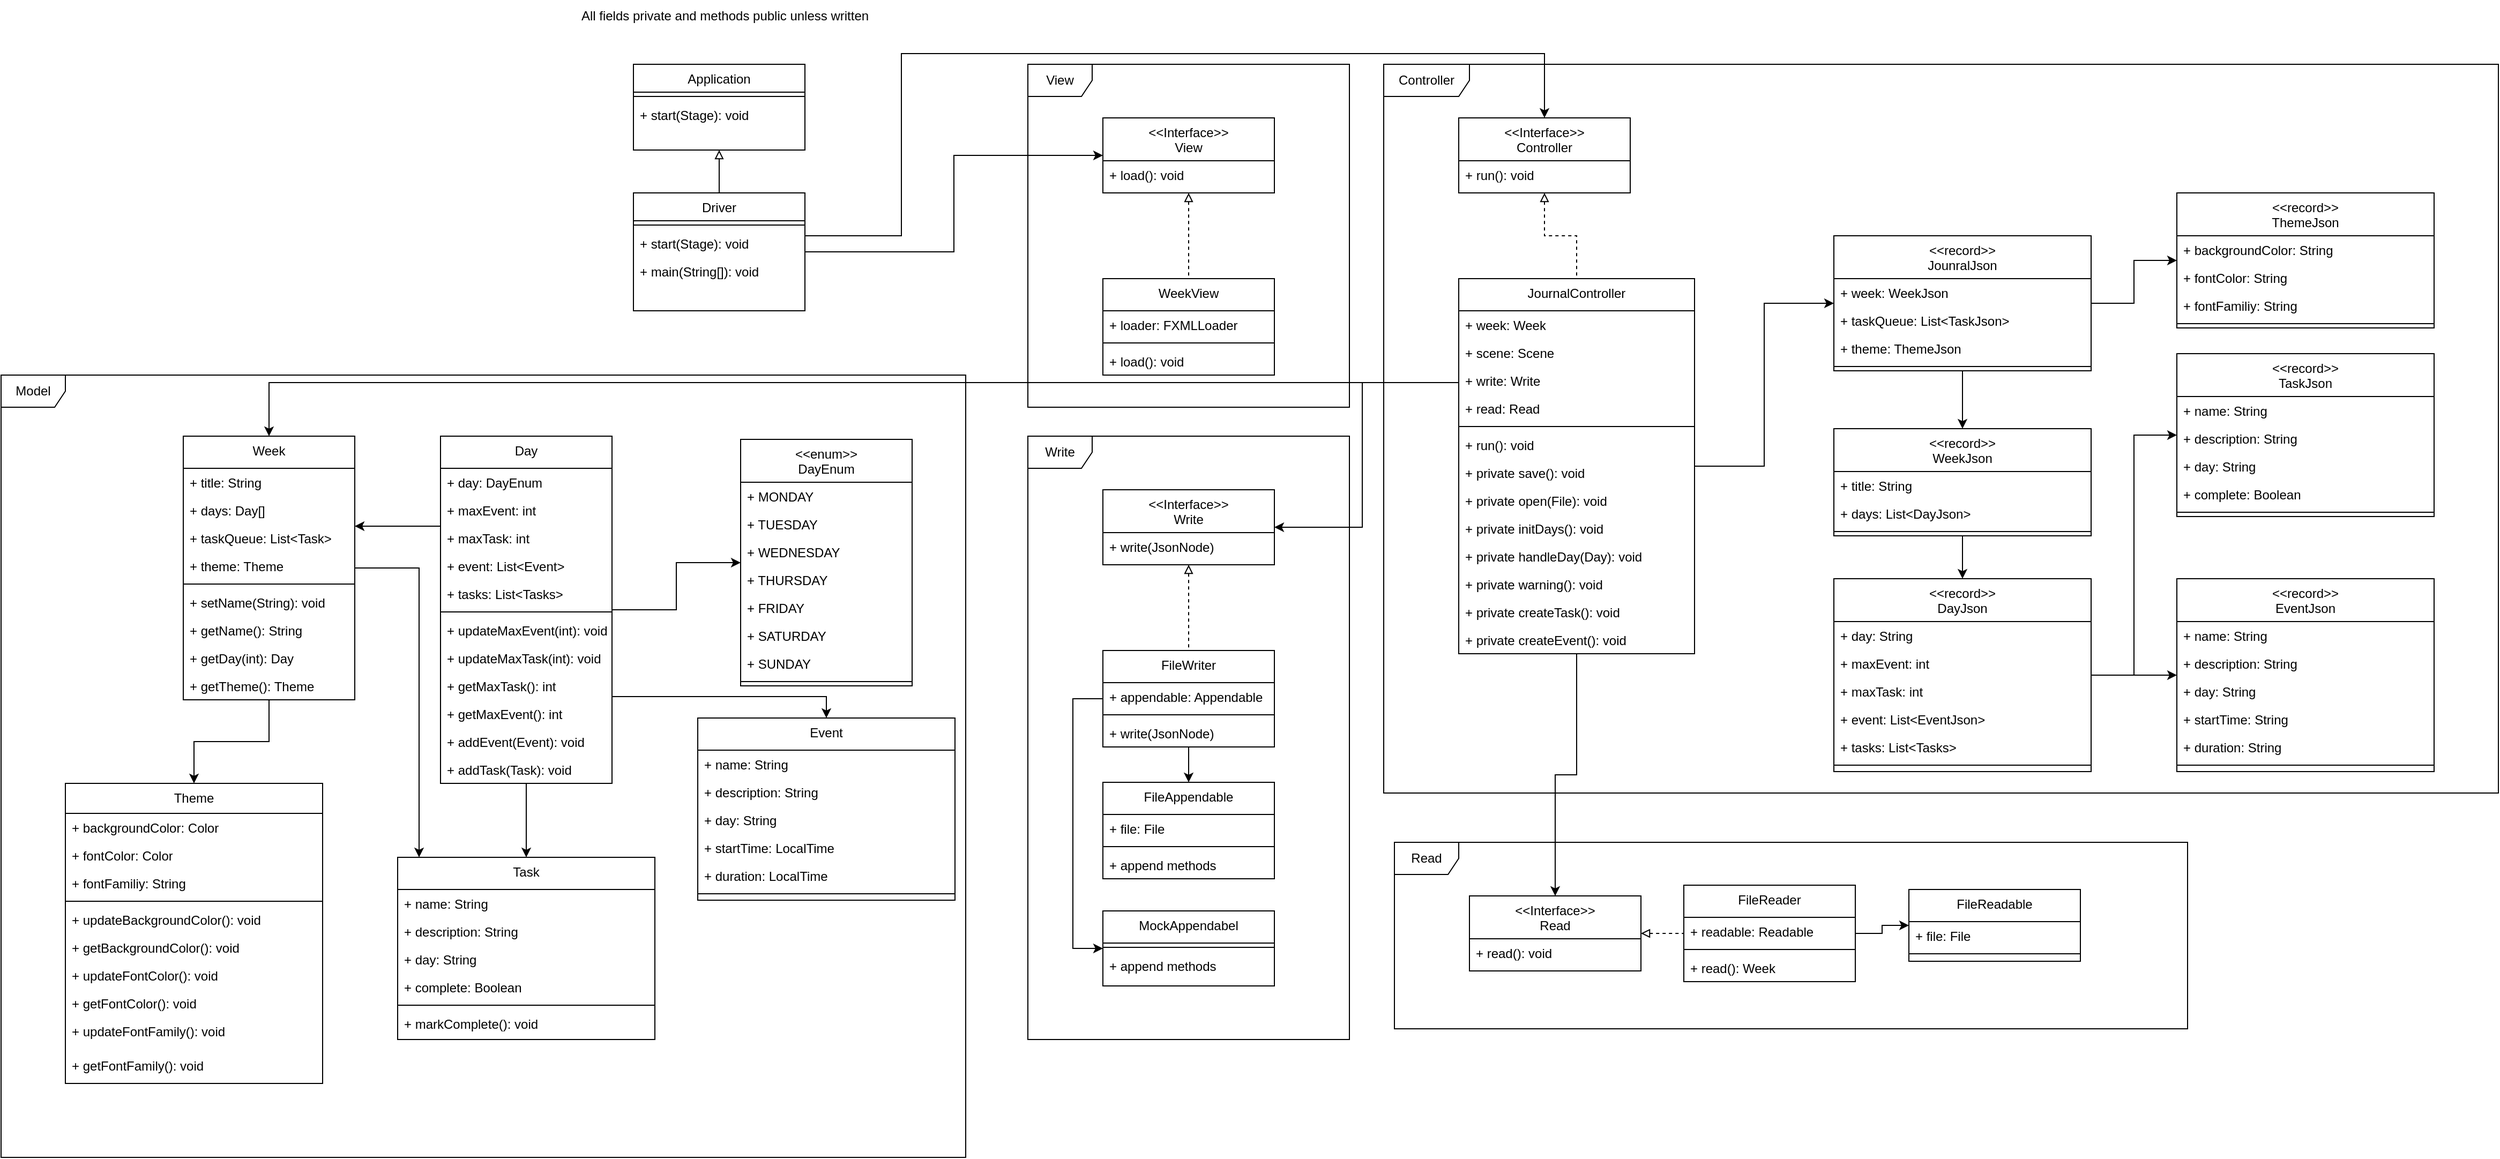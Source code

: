 <mxfile version="21.3.8" type="device">
  <diagram id="C5RBs43oDa-KdzZeNtuy" name="Page-1">
    <mxGraphModel dx="2577" dy="883" grid="1" gridSize="10" guides="1" tooltips="1" connect="1" arrows="1" fold="1" page="1" pageScale="1" pageWidth="827" pageHeight="1169" math="0" shadow="0">
      <root>
        <mxCell id="WIyWlLk6GJQsqaUBKTNV-0" />
        <mxCell id="WIyWlLk6GJQsqaUBKTNV-1" parent="WIyWlLk6GJQsqaUBKTNV-0" />
        <mxCell id="bpn0PppQa9wN2ntteYz--18" value="View" style="shape=umlFrame;whiteSpace=wrap;html=1;pointerEvents=0;" vertex="1" parent="WIyWlLk6GJQsqaUBKTNV-1">
          <mxGeometry x="438" y="70" width="300" height="320" as="geometry" />
        </mxCell>
        <mxCell id="bpn0PppQa9wN2ntteYz--5" value="" style="edgeStyle=orthogonalEdgeStyle;rounded=0;orthogonalLoop=1;jettySize=auto;html=1;endArrow=block;endFill=0;" edge="1" parent="WIyWlLk6GJQsqaUBKTNV-1" source="zkfFHV4jXpPFQw0GAbJ--0" target="bpn0PppQa9wN2ntteYz--1">
          <mxGeometry relative="1" as="geometry" />
        </mxCell>
        <mxCell id="bpn0PppQa9wN2ntteYz--175" style="edgeStyle=orthogonalEdgeStyle;rounded=0;orthogonalLoop=1;jettySize=auto;html=1;" edge="1" parent="WIyWlLk6GJQsqaUBKTNV-1" source="zkfFHV4jXpPFQw0GAbJ--0" target="zkfFHV4jXpPFQw0GAbJ--17">
          <mxGeometry relative="1" as="geometry" />
        </mxCell>
        <mxCell id="bpn0PppQa9wN2ntteYz--176" style="edgeStyle=orthogonalEdgeStyle;rounded=0;orthogonalLoop=1;jettySize=auto;html=1;" edge="1" parent="WIyWlLk6GJQsqaUBKTNV-1" source="zkfFHV4jXpPFQw0GAbJ--0" target="bpn0PppQa9wN2ntteYz--21">
          <mxGeometry relative="1" as="geometry">
            <Array as="points">
              <mxPoint x="320" y="230" />
              <mxPoint x="320" y="60" />
              <mxPoint x="920" y="60" />
            </Array>
          </mxGeometry>
        </mxCell>
        <mxCell id="zkfFHV4jXpPFQw0GAbJ--0" value="Driver" style="swimlane;fontStyle=0;align=center;verticalAlign=top;childLayout=stackLayout;horizontal=1;startSize=26;horizontalStack=0;resizeParent=1;resizeLast=0;collapsible=1;marginBottom=0;rounded=0;shadow=0;strokeWidth=1;" parent="WIyWlLk6GJQsqaUBKTNV-1" vertex="1">
          <mxGeometry x="70" y="190" width="160" height="110" as="geometry">
            <mxRectangle x="230" y="140" width="160" height="26" as="alternateBounds" />
          </mxGeometry>
        </mxCell>
        <mxCell id="zkfFHV4jXpPFQw0GAbJ--4" value="" style="line;html=1;strokeWidth=1;align=left;verticalAlign=middle;spacingTop=-1;spacingLeft=3;spacingRight=3;rotatable=0;labelPosition=right;points=[];portConstraint=eastwest;" parent="zkfFHV4jXpPFQw0GAbJ--0" vertex="1">
          <mxGeometry y="26" width="160" height="8" as="geometry" />
        </mxCell>
        <mxCell id="zkfFHV4jXpPFQw0GAbJ--5" value="+ start(Stage): void" style="text;align=left;verticalAlign=top;spacingLeft=4;spacingRight=4;overflow=hidden;rotatable=0;points=[[0,0.5],[1,0.5]];portConstraint=eastwest;" parent="zkfFHV4jXpPFQw0GAbJ--0" vertex="1">
          <mxGeometry y="34" width="160" height="26" as="geometry" />
        </mxCell>
        <mxCell id="bpn0PppQa9wN2ntteYz--0" value="+ main(String[]): void" style="text;align=left;verticalAlign=top;spacingLeft=4;spacingRight=4;overflow=hidden;rotatable=0;points=[[0,0.5],[1,0.5]];portConstraint=eastwest;" vertex="1" parent="zkfFHV4jXpPFQw0GAbJ--0">
          <mxGeometry y="60" width="160" height="26" as="geometry" />
        </mxCell>
        <mxCell id="bpn0PppQa9wN2ntteYz--9" value="" style="edgeStyle=orthogonalEdgeStyle;rounded=0;orthogonalLoop=1;jettySize=auto;html=1;endArrow=none;endFill=0;startArrow=block;startFill=0;dashed=1;" edge="1" parent="WIyWlLk6GJQsqaUBKTNV-1" source="zkfFHV4jXpPFQw0GAbJ--17" target="bpn0PppQa9wN2ntteYz--7">
          <mxGeometry relative="1" as="geometry" />
        </mxCell>
        <mxCell id="zkfFHV4jXpPFQw0GAbJ--17" value="&lt;&lt;Interface&gt;&gt;&#xa;View" style="swimlane;fontStyle=0;align=center;verticalAlign=top;childLayout=stackLayout;horizontal=1;startSize=40;horizontalStack=0;resizeParent=1;resizeLast=0;collapsible=1;marginBottom=0;rounded=0;shadow=0;strokeWidth=1;" parent="WIyWlLk6GJQsqaUBKTNV-1" vertex="1">
          <mxGeometry x="508" y="120" width="160" height="70" as="geometry">
            <mxRectangle x="550" y="140" width="160" height="26" as="alternateBounds" />
          </mxGeometry>
        </mxCell>
        <mxCell id="zkfFHV4jXpPFQw0GAbJ--24" value="+ load(): void" style="text;align=left;verticalAlign=top;spacingLeft=4;spacingRight=4;overflow=hidden;rotatable=0;points=[[0,0.5],[1,0.5]];portConstraint=eastwest;" parent="zkfFHV4jXpPFQw0GAbJ--17" vertex="1">
          <mxGeometry y="40" width="160" height="26" as="geometry" />
        </mxCell>
        <mxCell id="bpn0PppQa9wN2ntteYz--1" value="Application" style="swimlane;fontStyle=0;align=center;verticalAlign=top;childLayout=stackLayout;horizontal=1;startSize=26;horizontalStack=0;resizeParent=1;resizeLast=0;collapsible=1;marginBottom=0;rounded=0;shadow=0;strokeWidth=1;" vertex="1" parent="WIyWlLk6GJQsqaUBKTNV-1">
          <mxGeometry x="70" y="70" width="160" height="80" as="geometry">
            <mxRectangle x="230" y="140" width="160" height="26" as="alternateBounds" />
          </mxGeometry>
        </mxCell>
        <mxCell id="bpn0PppQa9wN2ntteYz--2" value="" style="line;html=1;strokeWidth=1;align=left;verticalAlign=middle;spacingTop=-1;spacingLeft=3;spacingRight=3;rotatable=0;labelPosition=right;points=[];portConstraint=eastwest;" vertex="1" parent="bpn0PppQa9wN2ntteYz--1">
          <mxGeometry y="26" width="160" height="8" as="geometry" />
        </mxCell>
        <mxCell id="bpn0PppQa9wN2ntteYz--3" value="+ start(Stage): void" style="text;align=left;verticalAlign=top;spacingLeft=4;spacingRight=4;overflow=hidden;rotatable=0;points=[[0,0.5],[1,0.5]];portConstraint=eastwest;" vertex="1" parent="bpn0PppQa9wN2ntteYz--1">
          <mxGeometry y="34" width="160" height="26" as="geometry" />
        </mxCell>
        <mxCell id="bpn0PppQa9wN2ntteYz--6" value="All fields private and methods public unless written" style="text;html=1;align=center;verticalAlign=middle;resizable=0;points=[];autosize=1;strokeColor=none;fillColor=none;" vertex="1" parent="WIyWlLk6GJQsqaUBKTNV-1">
          <mxGeometry x="10" y="10" width="290" height="30" as="geometry" />
        </mxCell>
        <mxCell id="bpn0PppQa9wN2ntteYz--7" value="WeekView" style="swimlane;fontStyle=0;align=center;verticalAlign=top;childLayout=stackLayout;horizontal=1;startSize=30;horizontalStack=0;resizeParent=1;resizeLast=0;collapsible=1;marginBottom=0;rounded=0;shadow=0;strokeWidth=1;" vertex="1" parent="WIyWlLk6GJQsqaUBKTNV-1">
          <mxGeometry x="508" y="270" width="160" height="90" as="geometry">
            <mxRectangle x="550" y="140" width="160" height="26" as="alternateBounds" />
          </mxGeometry>
        </mxCell>
        <mxCell id="bpn0PppQa9wN2ntteYz--11" value="+ loader: FXMLLoader" style="text;strokeColor=none;fillColor=none;align=left;verticalAlign=top;spacingLeft=4;spacingRight=4;overflow=hidden;rotatable=0;points=[[0,0.5],[1,0.5]];portConstraint=eastwest;whiteSpace=wrap;html=1;" vertex="1" parent="bpn0PppQa9wN2ntteYz--7">
          <mxGeometry y="30" width="160" height="26" as="geometry" />
        </mxCell>
        <mxCell id="bpn0PppQa9wN2ntteYz--10" value="" style="line;strokeWidth=1;fillColor=none;align=left;verticalAlign=middle;spacingTop=-1;spacingLeft=3;spacingRight=3;rotatable=0;labelPosition=right;points=[];portConstraint=eastwest;strokeColor=inherit;" vertex="1" parent="bpn0PppQa9wN2ntteYz--7">
          <mxGeometry y="56" width="160" height="8" as="geometry" />
        </mxCell>
        <mxCell id="bpn0PppQa9wN2ntteYz--8" value="+ load(): void" style="text;align=left;verticalAlign=top;spacingLeft=4;spacingRight=4;overflow=hidden;rotatable=0;points=[[0,0.5],[1,0.5]];portConstraint=eastwest;" vertex="1" parent="bpn0PppQa9wN2ntteYz--7">
          <mxGeometry y="64" width="160" height="26" as="geometry" />
        </mxCell>
        <mxCell id="bpn0PppQa9wN2ntteYz--17" value="Model" style="shape=umlFrame;whiteSpace=wrap;html=1;pointerEvents=0;" vertex="1" parent="WIyWlLk6GJQsqaUBKTNV-1">
          <mxGeometry x="-520" y="360" width="900" height="730" as="geometry" />
        </mxCell>
        <mxCell id="bpn0PppQa9wN2ntteYz--19" value="Controller" style="shape=umlFrame;whiteSpace=wrap;html=1;pointerEvents=0;width=80;height=30;" vertex="1" parent="WIyWlLk6GJQsqaUBKTNV-1">
          <mxGeometry x="770" y="70" width="1040" height="680" as="geometry" />
        </mxCell>
        <mxCell id="bpn0PppQa9wN2ntteYz--20" value="" style="edgeStyle=orthogonalEdgeStyle;rounded=0;orthogonalLoop=1;jettySize=auto;html=1;endArrow=none;endFill=0;startArrow=block;startFill=0;dashed=1;" edge="1" parent="WIyWlLk6GJQsqaUBKTNV-1" source="bpn0PppQa9wN2ntteYz--21" target="bpn0PppQa9wN2ntteYz--23">
          <mxGeometry relative="1" as="geometry" />
        </mxCell>
        <mxCell id="bpn0PppQa9wN2ntteYz--21" value="&lt;&lt;Interface&gt;&gt;&#xa;Controller" style="swimlane;fontStyle=0;align=center;verticalAlign=top;childLayout=stackLayout;horizontal=1;startSize=40;horizontalStack=0;resizeParent=1;resizeLast=0;collapsible=1;marginBottom=0;rounded=0;shadow=0;strokeWidth=1;" vertex="1" parent="WIyWlLk6GJQsqaUBKTNV-1">
          <mxGeometry x="840" y="120" width="160" height="70" as="geometry">
            <mxRectangle x="550" y="140" width="160" height="26" as="alternateBounds" />
          </mxGeometry>
        </mxCell>
        <mxCell id="bpn0PppQa9wN2ntteYz--22" value="+ run(): void" style="text;align=left;verticalAlign=top;spacingLeft=4;spacingRight=4;overflow=hidden;rotatable=0;points=[[0,0.5],[1,0.5]];portConstraint=eastwest;" vertex="1" parent="bpn0PppQa9wN2ntteYz--21">
          <mxGeometry y="40" width="160" height="26" as="geometry" />
        </mxCell>
        <mxCell id="bpn0PppQa9wN2ntteYz--174" style="edgeStyle=orthogonalEdgeStyle;rounded=0;orthogonalLoop=1;jettySize=auto;html=1;" edge="1" parent="WIyWlLk6GJQsqaUBKTNV-1" source="bpn0PppQa9wN2ntteYz--23" target="bpn0PppQa9wN2ntteYz--157">
          <mxGeometry relative="1" as="geometry">
            <Array as="points">
              <mxPoint x="750" y="367" />
              <mxPoint x="750" y="502" />
            </Array>
          </mxGeometry>
        </mxCell>
        <mxCell id="bpn0PppQa9wN2ntteYz--178" style="edgeStyle=orthogonalEdgeStyle;rounded=0;orthogonalLoop=1;jettySize=auto;html=1;" edge="1" parent="WIyWlLk6GJQsqaUBKTNV-1" source="bpn0PppQa9wN2ntteYz--23" target="bpn0PppQa9wN2ntteYz--77">
          <mxGeometry relative="1" as="geometry">
            <Array as="points">
              <mxPoint x="-270" y="367" />
            </Array>
          </mxGeometry>
        </mxCell>
        <mxCell id="bpn0PppQa9wN2ntteYz--179" style="edgeStyle=orthogonalEdgeStyle;rounded=0;orthogonalLoop=1;jettySize=auto;html=1;" edge="1" parent="WIyWlLk6GJQsqaUBKTNV-1" source="bpn0PppQa9wN2ntteYz--23" target="bpn0PppQa9wN2ntteYz--88">
          <mxGeometry relative="1" as="geometry" />
        </mxCell>
        <mxCell id="bpn0PppQa9wN2ntteYz--269" style="edgeStyle=orthogonalEdgeStyle;rounded=0;orthogonalLoop=1;jettySize=auto;html=1;entryX=0.5;entryY=0;entryDx=0;entryDy=0;" edge="1" parent="WIyWlLk6GJQsqaUBKTNV-1" source="bpn0PppQa9wN2ntteYz--23" target="bpn0PppQa9wN2ntteYz--231">
          <mxGeometry relative="1" as="geometry" />
        </mxCell>
        <mxCell id="bpn0PppQa9wN2ntteYz--23" value="JournalController" style="swimlane;fontStyle=0;align=center;verticalAlign=top;childLayout=stackLayout;horizontal=1;startSize=30;horizontalStack=0;resizeParent=1;resizeLast=0;collapsible=1;marginBottom=0;rounded=0;shadow=0;strokeWidth=1;" vertex="1" parent="WIyWlLk6GJQsqaUBKTNV-1">
          <mxGeometry x="840" y="270" width="220" height="350" as="geometry">
            <mxRectangle x="550" y="140" width="160" height="26" as="alternateBounds" />
          </mxGeometry>
        </mxCell>
        <mxCell id="bpn0PppQa9wN2ntteYz--24" value="+ week: Week" style="text;strokeColor=none;fillColor=none;align=left;verticalAlign=top;spacingLeft=4;spacingRight=4;overflow=hidden;rotatable=0;points=[[0,0.5],[1,0.5]];portConstraint=eastwest;whiteSpace=wrap;html=1;" vertex="1" parent="bpn0PppQa9wN2ntteYz--23">
          <mxGeometry y="30" width="220" height="26" as="geometry" />
        </mxCell>
        <mxCell id="bpn0PppQa9wN2ntteYz--173" value="+ scene: Scene" style="text;strokeColor=none;fillColor=none;align=left;verticalAlign=top;spacingLeft=4;spacingRight=4;overflow=hidden;rotatable=0;points=[[0,0.5],[1,0.5]];portConstraint=eastwest;whiteSpace=wrap;html=1;" vertex="1" parent="bpn0PppQa9wN2ntteYz--23">
          <mxGeometry y="56" width="220" height="26" as="geometry" />
        </mxCell>
        <mxCell id="bpn0PppQa9wN2ntteYz--211" value="+ write: Write" style="text;strokeColor=none;fillColor=none;align=left;verticalAlign=top;spacingLeft=4;spacingRight=4;overflow=hidden;rotatable=0;points=[[0,0.5],[1,0.5]];portConstraint=eastwest;whiteSpace=wrap;html=1;" vertex="1" parent="bpn0PppQa9wN2ntteYz--23">
          <mxGeometry y="82" width="220" height="26" as="geometry" />
        </mxCell>
        <mxCell id="bpn0PppQa9wN2ntteYz--29" value="+ read: Read" style="text;strokeColor=none;fillColor=none;align=left;verticalAlign=top;spacingLeft=4;spacingRight=4;overflow=hidden;rotatable=0;points=[[0,0.5],[1,0.5]];portConstraint=eastwest;whiteSpace=wrap;html=1;" vertex="1" parent="bpn0PppQa9wN2ntteYz--23">
          <mxGeometry y="108" width="220" height="26" as="geometry" />
        </mxCell>
        <mxCell id="bpn0PppQa9wN2ntteYz--25" value="" style="line;strokeWidth=1;fillColor=none;align=left;verticalAlign=middle;spacingTop=-1;spacingLeft=3;spacingRight=3;rotatable=0;labelPosition=right;points=[];portConstraint=eastwest;strokeColor=inherit;" vertex="1" parent="bpn0PppQa9wN2ntteYz--23">
          <mxGeometry y="134" width="220" height="8" as="geometry" />
        </mxCell>
        <mxCell id="bpn0PppQa9wN2ntteYz--26" value="+ run(): void" style="text;align=left;verticalAlign=top;spacingLeft=4;spacingRight=4;overflow=hidden;rotatable=0;points=[[0,0.5],[1,0.5]];portConstraint=eastwest;" vertex="1" parent="bpn0PppQa9wN2ntteYz--23">
          <mxGeometry y="142" width="220" height="26" as="geometry" />
        </mxCell>
        <mxCell id="bpn0PppQa9wN2ntteYz--180" value="+ private save(): void" style="text;align=left;verticalAlign=top;spacingLeft=4;spacingRight=4;overflow=hidden;rotatable=0;points=[[0,0.5],[1,0.5]];portConstraint=eastwest;" vertex="1" parent="bpn0PppQa9wN2ntteYz--23">
          <mxGeometry y="168" width="220" height="26" as="geometry" />
        </mxCell>
        <mxCell id="bpn0PppQa9wN2ntteYz--193" value="+ private open(File): void" style="text;align=left;verticalAlign=top;spacingLeft=4;spacingRight=4;overflow=hidden;rotatable=0;points=[[0,0.5],[1,0.5]];portConstraint=eastwest;" vertex="1" parent="bpn0PppQa9wN2ntteYz--23">
          <mxGeometry y="194" width="220" height="26" as="geometry" />
        </mxCell>
        <mxCell id="bpn0PppQa9wN2ntteYz--259" value="+ private initDays(): void" style="text;align=left;verticalAlign=top;spacingLeft=4;spacingRight=4;overflow=hidden;rotatable=0;points=[[0,0.5],[1,0.5]];portConstraint=eastwest;" vertex="1" parent="bpn0PppQa9wN2ntteYz--23">
          <mxGeometry y="220" width="220" height="26" as="geometry" />
        </mxCell>
        <mxCell id="bpn0PppQa9wN2ntteYz--258" value="+ private handleDay(Day): void" style="text;align=left;verticalAlign=top;spacingLeft=4;spacingRight=4;overflow=hidden;rotatable=0;points=[[0,0.5],[1,0.5]];portConstraint=eastwest;" vertex="1" parent="bpn0PppQa9wN2ntteYz--23">
          <mxGeometry y="246" width="220" height="26" as="geometry" />
        </mxCell>
        <mxCell id="bpn0PppQa9wN2ntteYz--264" value="+ private warning(): void" style="text;align=left;verticalAlign=top;spacingLeft=4;spacingRight=4;overflow=hidden;rotatable=0;points=[[0,0.5],[1,0.5]];portConstraint=eastwest;" vertex="1" parent="bpn0PppQa9wN2ntteYz--23">
          <mxGeometry y="272" width="220" height="26" as="geometry" />
        </mxCell>
        <mxCell id="bpn0PppQa9wN2ntteYz--265" value="+ private createTask(): void" style="text;align=left;verticalAlign=top;spacingLeft=4;spacingRight=4;overflow=hidden;rotatable=0;points=[[0,0.5],[1,0.5]];portConstraint=eastwest;" vertex="1" parent="bpn0PppQa9wN2ntteYz--23">
          <mxGeometry y="298" width="220" height="26" as="geometry" />
        </mxCell>
        <mxCell id="bpn0PppQa9wN2ntteYz--261" value="+ private createEvent(): void" style="text;align=left;verticalAlign=top;spacingLeft=4;spacingRight=4;overflow=hidden;rotatable=0;points=[[0,0.5],[1,0.5]];portConstraint=eastwest;" vertex="1" parent="bpn0PppQa9wN2ntteYz--23">
          <mxGeometry y="324" width="220" height="26" as="geometry" />
        </mxCell>
        <mxCell id="bpn0PppQa9wN2ntteYz--31" value="" style="edgeStyle=orthogonalEdgeStyle;rounded=0;orthogonalLoop=1;jettySize=auto;html=1;endArrow=none;endFill=0;startArrow=block;startFill=0;dashed=1;" edge="1" parent="WIyWlLk6GJQsqaUBKTNV-1" source="bpn0PppQa9wN2ntteYz--32">
          <mxGeometry relative="1" as="geometry">
            <mxPoint x="598" y="280" as="targetPoint" />
          </mxGeometry>
        </mxCell>
        <mxCell id="bpn0PppQa9wN2ntteYz--49" value="" style="edgeStyle=orthogonalEdgeStyle;rounded=0;orthogonalLoop=1;jettySize=auto;html=1;" edge="1" parent="WIyWlLk6GJQsqaUBKTNV-1" source="bpn0PppQa9wN2ntteYz--43" target="bpn0PppQa9wN2ntteYz--46">
          <mxGeometry relative="1" as="geometry" />
        </mxCell>
        <mxCell id="bpn0PppQa9wN2ntteYz--84" value="" style="edgeStyle=orthogonalEdgeStyle;rounded=0;orthogonalLoop=1;jettySize=auto;html=1;" edge="1" parent="WIyWlLk6GJQsqaUBKTNV-1" source="bpn0PppQa9wN2ntteYz--43" target="bpn0PppQa9wN2ntteYz--77">
          <mxGeometry relative="1" as="geometry">
            <Array as="points">
              <mxPoint x="-130" y="501" />
              <mxPoint x="-130" y="501" />
            </Array>
          </mxGeometry>
        </mxCell>
        <mxCell id="bpn0PppQa9wN2ntteYz--151" style="edgeStyle=orthogonalEdgeStyle;rounded=0;orthogonalLoop=1;jettySize=auto;html=1;" edge="1" parent="WIyWlLk6GJQsqaUBKTNV-1" source="bpn0PppQa9wN2ntteYz--43" target="bpn0PppQa9wN2ntteYz--145">
          <mxGeometry relative="1" as="geometry" />
        </mxCell>
        <mxCell id="bpn0PppQa9wN2ntteYz--152" style="edgeStyle=orthogonalEdgeStyle;rounded=0;orthogonalLoop=1;jettySize=auto;html=1;" edge="1" parent="WIyWlLk6GJQsqaUBKTNV-1" source="bpn0PppQa9wN2ntteYz--43" target="bpn0PppQa9wN2ntteYz--138">
          <mxGeometry relative="1" as="geometry">
            <Array as="points">
              <mxPoint x="-30" y="660" />
              <mxPoint x="250" y="660" />
            </Array>
          </mxGeometry>
        </mxCell>
        <mxCell id="bpn0PppQa9wN2ntteYz--43" value="Day" style="swimlane;fontStyle=0;align=center;verticalAlign=top;childLayout=stackLayout;horizontal=1;startSize=30;horizontalStack=0;resizeParent=1;resizeLast=0;collapsible=1;marginBottom=0;rounded=0;shadow=0;strokeWidth=1;" vertex="1" parent="WIyWlLk6GJQsqaUBKTNV-1">
          <mxGeometry x="-110" y="417" width="160" height="324" as="geometry">
            <mxRectangle x="230" y="140" width="160" height="26" as="alternateBounds" />
          </mxGeometry>
        </mxCell>
        <mxCell id="bpn0PppQa9wN2ntteYz--45" value="+ day: DayEnum" style="text;align=left;verticalAlign=top;spacingLeft=4;spacingRight=4;overflow=hidden;rotatable=0;points=[[0,0.5],[1,0.5]];portConstraint=eastwest;" vertex="1" parent="bpn0PppQa9wN2ntteYz--43">
          <mxGeometry y="30" width="160" height="26" as="geometry" />
        </mxCell>
        <mxCell id="bpn0PppQa9wN2ntteYz--73" value="+ maxEvent: int" style="text;align=left;verticalAlign=top;spacingLeft=4;spacingRight=4;overflow=hidden;rotatable=0;points=[[0,0.5],[1,0.5]];portConstraint=eastwest;" vertex="1" parent="bpn0PppQa9wN2ntteYz--43">
          <mxGeometry y="56" width="160" height="26" as="geometry" />
        </mxCell>
        <mxCell id="bpn0PppQa9wN2ntteYz--75" value="+ maxTask: int" style="text;align=left;verticalAlign=top;spacingLeft=4;spacingRight=4;overflow=hidden;rotatable=0;points=[[0,0.5],[1,0.5]];portConstraint=eastwest;" vertex="1" parent="bpn0PppQa9wN2ntteYz--43">
          <mxGeometry y="82" width="160" height="26" as="geometry" />
        </mxCell>
        <mxCell id="bpn0PppQa9wN2ntteYz--74" value="+ event: List&lt;Event&gt;" style="text;align=left;verticalAlign=top;spacingLeft=4;spacingRight=4;overflow=hidden;rotatable=0;points=[[0,0.5],[1,0.5]];portConstraint=eastwest;" vertex="1" parent="bpn0PppQa9wN2ntteYz--43">
          <mxGeometry y="108" width="160" height="26" as="geometry" />
        </mxCell>
        <mxCell id="bpn0PppQa9wN2ntteYz--86" value="+ tasks: List&lt;Tasks&gt;" style="text;align=left;verticalAlign=top;spacingLeft=4;spacingRight=4;overflow=hidden;rotatable=0;points=[[0,0.5],[1,0.5]];portConstraint=eastwest;" vertex="1" parent="bpn0PppQa9wN2ntteYz--43">
          <mxGeometry y="134" width="160" height="26" as="geometry" />
        </mxCell>
        <mxCell id="bpn0PppQa9wN2ntteYz--44" value="" style="line;html=1;strokeWidth=1;align=left;verticalAlign=middle;spacingTop=-1;spacingLeft=3;spacingRight=3;rotatable=0;labelPosition=right;points=[];portConstraint=eastwest;" vertex="1" parent="bpn0PppQa9wN2ntteYz--43">
          <mxGeometry y="160" width="160" height="8" as="geometry" />
        </mxCell>
        <mxCell id="bpn0PppQa9wN2ntteYz--206" value="+ updateMaxEvent(int): void" style="text;align=left;verticalAlign=top;spacingLeft=4;spacingRight=4;overflow=hidden;rotatable=0;points=[[0,0.5],[1,0.5]];portConstraint=eastwest;" vertex="1" parent="bpn0PppQa9wN2ntteYz--43">
          <mxGeometry y="168" width="160" height="26" as="geometry" />
        </mxCell>
        <mxCell id="bpn0PppQa9wN2ntteYz--207" value="+ updateMaxTask(int): void" style="text;align=left;verticalAlign=top;spacingLeft=4;spacingRight=4;overflow=hidden;rotatable=0;points=[[0,0.5],[1,0.5]];portConstraint=eastwest;" vertex="1" parent="bpn0PppQa9wN2ntteYz--43">
          <mxGeometry y="194" width="160" height="26" as="geometry" />
        </mxCell>
        <mxCell id="bpn0PppQa9wN2ntteYz--209" value="+ getMaxTask(): int" style="text;align=left;verticalAlign=top;spacingLeft=4;spacingRight=4;overflow=hidden;rotatable=0;points=[[0,0.5],[1,0.5]];portConstraint=eastwest;" vertex="1" parent="bpn0PppQa9wN2ntteYz--43">
          <mxGeometry y="220" width="160" height="26" as="geometry" />
        </mxCell>
        <mxCell id="bpn0PppQa9wN2ntteYz--208" value="+ getMaxEvent(): int" style="text;align=left;verticalAlign=top;spacingLeft=4;spacingRight=4;overflow=hidden;rotatable=0;points=[[0,0.5],[1,0.5]];portConstraint=eastwest;" vertex="1" parent="bpn0PppQa9wN2ntteYz--43">
          <mxGeometry y="246" width="160" height="26" as="geometry" />
        </mxCell>
        <mxCell id="bpn0PppQa9wN2ntteYz--210" value="+ addEvent(Event): void" style="text;align=left;verticalAlign=top;spacingLeft=4;spacingRight=4;overflow=hidden;rotatable=0;points=[[0,0.5],[1,0.5]];portConstraint=eastwest;" vertex="1" parent="bpn0PppQa9wN2ntteYz--43">
          <mxGeometry y="272" width="160" height="26" as="geometry" />
        </mxCell>
        <mxCell id="bpn0PppQa9wN2ntteYz--72" value="+ addTask(Task): void" style="text;align=left;verticalAlign=top;spacingLeft=4;spacingRight=4;overflow=hidden;rotatable=0;points=[[0,0.5],[1,0.5]];portConstraint=eastwest;" vertex="1" parent="bpn0PppQa9wN2ntteYz--43">
          <mxGeometry y="298" width="160" height="26" as="geometry" />
        </mxCell>
        <mxCell id="bpn0PppQa9wN2ntteYz--46" value="&lt;&lt;enum&gt;&gt;&#xa;DayEnum&#xa;" style="swimlane;fontStyle=0;align=center;verticalAlign=top;childLayout=stackLayout;horizontal=1;startSize=40;horizontalStack=0;resizeParent=1;resizeLast=0;collapsible=1;marginBottom=0;rounded=0;shadow=0;strokeWidth=1;" vertex="1" parent="WIyWlLk6GJQsqaUBKTNV-1">
          <mxGeometry x="170" y="420" width="160" height="230" as="geometry">
            <mxRectangle x="230" y="140" width="160" height="26" as="alternateBounds" />
          </mxGeometry>
        </mxCell>
        <mxCell id="bpn0PppQa9wN2ntteYz--68" value="+ MONDAY" style="text;align=left;verticalAlign=top;spacingLeft=4;spacingRight=4;overflow=hidden;rotatable=0;points=[[0,0.5],[1,0.5]];portConstraint=eastwest;" vertex="1" parent="bpn0PppQa9wN2ntteYz--46">
          <mxGeometry y="40" width="160" height="26" as="geometry" />
        </mxCell>
        <mxCell id="bpn0PppQa9wN2ntteYz--48" value="+ TUESDAY" style="text;align=left;verticalAlign=top;spacingLeft=4;spacingRight=4;overflow=hidden;rotatable=0;points=[[0,0.5],[1,0.5]];portConstraint=eastwest;" vertex="1" parent="bpn0PppQa9wN2ntteYz--46">
          <mxGeometry y="66" width="160" height="26" as="geometry" />
        </mxCell>
        <mxCell id="bpn0PppQa9wN2ntteYz--66" value="+ WEDNESDAY" style="text;align=left;verticalAlign=top;spacingLeft=4;spacingRight=4;overflow=hidden;rotatable=0;points=[[0,0.5],[1,0.5]];portConstraint=eastwest;" vertex="1" parent="bpn0PppQa9wN2ntteYz--46">
          <mxGeometry y="92" width="160" height="26" as="geometry" />
        </mxCell>
        <mxCell id="bpn0PppQa9wN2ntteYz--67" value="+ THURSDAY" style="text;align=left;verticalAlign=top;spacingLeft=4;spacingRight=4;overflow=hidden;rotatable=0;points=[[0,0.5],[1,0.5]];portConstraint=eastwest;" vertex="1" parent="bpn0PppQa9wN2ntteYz--46">
          <mxGeometry y="118" width="160" height="26" as="geometry" />
        </mxCell>
        <mxCell id="bpn0PppQa9wN2ntteYz--70" value="+ FRIDAY" style="text;align=left;verticalAlign=top;spacingLeft=4;spacingRight=4;overflow=hidden;rotatable=0;points=[[0,0.5],[1,0.5]];portConstraint=eastwest;" vertex="1" parent="bpn0PppQa9wN2ntteYz--46">
          <mxGeometry y="144" width="160" height="26" as="geometry" />
        </mxCell>
        <mxCell id="bpn0PppQa9wN2ntteYz--71" value="+ SATURDAY" style="text;align=left;verticalAlign=top;spacingLeft=4;spacingRight=4;overflow=hidden;rotatable=0;points=[[0,0.5],[1,0.5]];portConstraint=eastwest;" vertex="1" parent="bpn0PppQa9wN2ntteYz--46">
          <mxGeometry y="170" width="160" height="26" as="geometry" />
        </mxCell>
        <mxCell id="bpn0PppQa9wN2ntteYz--69" value="+ SUNDAY" style="text;align=left;verticalAlign=top;spacingLeft=4;spacingRight=4;overflow=hidden;rotatable=0;points=[[0,0.5],[1,0.5]];portConstraint=eastwest;" vertex="1" parent="bpn0PppQa9wN2ntteYz--46">
          <mxGeometry y="196" width="160" height="26" as="geometry" />
        </mxCell>
        <mxCell id="bpn0PppQa9wN2ntteYz--47" value="" style="line;html=1;strokeWidth=1;align=left;verticalAlign=middle;spacingTop=-1;spacingLeft=3;spacingRight=3;rotatable=0;labelPosition=right;points=[];portConstraint=eastwest;" vertex="1" parent="bpn0PppQa9wN2ntteYz--46">
          <mxGeometry y="222" width="160" height="8" as="geometry" />
        </mxCell>
        <mxCell id="bpn0PppQa9wN2ntteYz--255" style="edgeStyle=orthogonalEdgeStyle;rounded=0;orthogonalLoop=1;jettySize=auto;html=1;" edge="1" parent="WIyWlLk6GJQsqaUBKTNV-1" source="bpn0PppQa9wN2ntteYz--77" target="bpn0PppQa9wN2ntteYz--247">
          <mxGeometry relative="1" as="geometry" />
        </mxCell>
        <mxCell id="bpn0PppQa9wN2ntteYz--263" style="edgeStyle=orthogonalEdgeStyle;rounded=0;orthogonalLoop=1;jettySize=auto;html=1;" edge="1" parent="WIyWlLk6GJQsqaUBKTNV-1" source="bpn0PppQa9wN2ntteYz--77" target="bpn0PppQa9wN2ntteYz--145">
          <mxGeometry relative="1" as="geometry">
            <Array as="points">
              <mxPoint x="-130" y="540" />
            </Array>
          </mxGeometry>
        </mxCell>
        <mxCell id="bpn0PppQa9wN2ntteYz--77" value="Week" style="swimlane;fontStyle=0;align=center;verticalAlign=top;childLayout=stackLayout;horizontal=1;startSize=30;horizontalStack=0;resizeParent=1;resizeLast=0;collapsible=1;marginBottom=0;rounded=0;shadow=0;strokeWidth=1;" vertex="1" parent="WIyWlLk6GJQsqaUBKTNV-1">
          <mxGeometry x="-350" y="417" width="160" height="246" as="geometry">
            <mxRectangle x="230" y="140" width="160" height="26" as="alternateBounds" />
          </mxGeometry>
        </mxCell>
        <mxCell id="bpn0PppQa9wN2ntteYz--80" value="+ title: String" style="text;align=left;verticalAlign=top;spacingLeft=4;spacingRight=4;overflow=hidden;rotatable=0;points=[[0,0.5],[1,0.5]];portConstraint=eastwest;" vertex="1" parent="bpn0PppQa9wN2ntteYz--77">
          <mxGeometry y="30" width="160" height="26" as="geometry" />
        </mxCell>
        <mxCell id="bpn0PppQa9wN2ntteYz--78" value="+ days: Day[]" style="text;align=left;verticalAlign=top;spacingLeft=4;spacingRight=4;overflow=hidden;rotatable=0;points=[[0,0.5],[1,0.5]];portConstraint=eastwest;" vertex="1" parent="bpn0PppQa9wN2ntteYz--77">
          <mxGeometry y="56" width="160" height="26" as="geometry" />
        </mxCell>
        <mxCell id="bpn0PppQa9wN2ntteYz--262" value="+ taskQueue: List&lt;Task&gt;" style="text;align=left;verticalAlign=top;spacingLeft=4;spacingRight=4;overflow=hidden;rotatable=0;points=[[0,0.5],[1,0.5]];portConstraint=eastwest;" vertex="1" parent="bpn0PppQa9wN2ntteYz--77">
          <mxGeometry y="82" width="160" height="26" as="geometry" />
        </mxCell>
        <mxCell id="bpn0PppQa9wN2ntteYz--256" value="+ theme: Theme" style="text;align=left;verticalAlign=top;spacingLeft=4;spacingRight=4;overflow=hidden;rotatable=0;points=[[0,0.5],[1,0.5]];portConstraint=eastwest;" vertex="1" parent="bpn0PppQa9wN2ntteYz--77">
          <mxGeometry y="108" width="160" height="26" as="geometry" />
        </mxCell>
        <mxCell id="bpn0PppQa9wN2ntteYz--82" value="" style="line;html=1;strokeWidth=1;align=left;verticalAlign=middle;spacingTop=-1;spacingLeft=3;spacingRight=3;rotatable=0;labelPosition=right;points=[];portConstraint=eastwest;" vertex="1" parent="bpn0PppQa9wN2ntteYz--77">
          <mxGeometry y="134" width="160" height="8" as="geometry" />
        </mxCell>
        <mxCell id="bpn0PppQa9wN2ntteYz--83" value="+ setName(String): void" style="text;align=left;verticalAlign=top;spacingLeft=4;spacingRight=4;overflow=hidden;rotatable=0;points=[[0,0.5],[1,0.5]];portConstraint=eastwest;" vertex="1" parent="bpn0PppQa9wN2ntteYz--77">
          <mxGeometry y="142" width="160" height="26" as="geometry" />
        </mxCell>
        <mxCell id="bpn0PppQa9wN2ntteYz--85" value="+ getName(): String" style="text;align=left;verticalAlign=top;spacingLeft=4;spacingRight=4;overflow=hidden;rotatable=0;points=[[0,0.5],[1,0.5]];portConstraint=eastwest;" vertex="1" parent="bpn0PppQa9wN2ntteYz--77">
          <mxGeometry y="168" width="160" height="26" as="geometry" />
        </mxCell>
        <mxCell id="bpn0PppQa9wN2ntteYz--260" value="+ getDay(int): Day" style="text;align=left;verticalAlign=top;spacingLeft=4;spacingRight=4;overflow=hidden;rotatable=0;points=[[0,0.5],[1,0.5]];portConstraint=eastwest;" vertex="1" parent="bpn0PppQa9wN2ntteYz--77">
          <mxGeometry y="194" width="160" height="26" as="geometry" />
        </mxCell>
        <mxCell id="bpn0PppQa9wN2ntteYz--87" value="+ getTheme(): Theme" style="text;align=left;verticalAlign=top;spacingLeft=4;spacingRight=4;overflow=hidden;rotatable=0;points=[[0,0.5],[1,0.5]];portConstraint=eastwest;" vertex="1" parent="bpn0PppQa9wN2ntteYz--77">
          <mxGeometry y="220" width="160" height="26" as="geometry" />
        </mxCell>
        <mxCell id="bpn0PppQa9wN2ntteYz--101" style="edgeStyle=orthogonalEdgeStyle;rounded=0;orthogonalLoop=1;jettySize=auto;html=1;" edge="1" parent="WIyWlLk6GJQsqaUBKTNV-1" source="bpn0PppQa9wN2ntteYz--88" target="bpn0PppQa9wN2ntteYz--96">
          <mxGeometry relative="1" as="geometry" />
        </mxCell>
        <mxCell id="bpn0PppQa9wN2ntteYz--187" value="" style="edgeStyle=orthogonalEdgeStyle;rounded=0;orthogonalLoop=1;jettySize=auto;html=1;" edge="1" parent="WIyWlLk6GJQsqaUBKTNV-1" source="bpn0PppQa9wN2ntteYz--88" target="bpn0PppQa9wN2ntteYz--182">
          <mxGeometry relative="1" as="geometry" />
        </mxCell>
        <mxCell id="bpn0PppQa9wN2ntteYz--88" value="&lt;&lt;record&gt;&gt;&#xa;JounralJson" style="swimlane;fontStyle=0;align=center;verticalAlign=top;childLayout=stackLayout;horizontal=1;startSize=40;horizontalStack=0;resizeParent=1;resizeLast=0;collapsible=1;marginBottom=0;rounded=0;shadow=0;strokeWidth=1;" vertex="1" parent="WIyWlLk6GJQsqaUBKTNV-1">
          <mxGeometry x="1190" y="230" width="240" height="126" as="geometry">
            <mxRectangle x="550" y="140" width="160" height="26" as="alternateBounds" />
          </mxGeometry>
        </mxCell>
        <mxCell id="bpn0PppQa9wN2ntteYz--89" value="+ week: WeekJson" style="text;strokeColor=none;fillColor=none;align=left;verticalAlign=top;spacingLeft=4;spacingRight=4;overflow=hidden;rotatable=0;points=[[0,0.5],[1,0.5]];portConstraint=eastwest;whiteSpace=wrap;html=1;" vertex="1" parent="bpn0PppQa9wN2ntteYz--88">
          <mxGeometry y="40" width="240" height="26" as="geometry" />
        </mxCell>
        <mxCell id="bpn0PppQa9wN2ntteYz--90" value="+ taskQueue: List&amp;lt;TaskJson&amp;gt;" style="text;strokeColor=none;fillColor=none;align=left;verticalAlign=top;spacingLeft=4;spacingRight=4;overflow=hidden;rotatable=0;points=[[0,0.5],[1,0.5]];portConstraint=eastwest;whiteSpace=wrap;html=1;" vertex="1" parent="bpn0PppQa9wN2ntteYz--88">
          <mxGeometry y="66" width="240" height="26" as="geometry" />
        </mxCell>
        <mxCell id="bpn0PppQa9wN2ntteYz--95" value="+ theme: ThemeJson" style="text;strokeColor=none;fillColor=none;align=left;verticalAlign=top;spacingLeft=4;spacingRight=4;overflow=hidden;rotatable=0;points=[[0,0.5],[1,0.5]];portConstraint=eastwest;whiteSpace=wrap;html=1;" vertex="1" parent="bpn0PppQa9wN2ntteYz--88">
          <mxGeometry y="92" width="240" height="26" as="geometry" />
        </mxCell>
        <mxCell id="bpn0PppQa9wN2ntteYz--91" value="" style="line;strokeWidth=1;fillColor=none;align=left;verticalAlign=middle;spacingTop=-1;spacingLeft=3;spacingRight=3;rotatable=0;labelPosition=right;points=[];portConstraint=eastwest;strokeColor=inherit;" vertex="1" parent="bpn0PppQa9wN2ntteYz--88">
          <mxGeometry y="118" width="240" height="8" as="geometry" />
        </mxCell>
        <mxCell id="bpn0PppQa9wN2ntteYz--109" value="" style="edgeStyle=orthogonalEdgeStyle;rounded=0;orthogonalLoop=1;jettySize=auto;html=1;" edge="1" parent="WIyWlLk6GJQsqaUBKTNV-1" source="bpn0PppQa9wN2ntteYz--96" target="bpn0PppQa9wN2ntteYz--103">
          <mxGeometry relative="1" as="geometry" />
        </mxCell>
        <mxCell id="bpn0PppQa9wN2ntteYz--96" value="&lt;&lt;record&gt;&gt;&#xa;WeekJson" style="swimlane;fontStyle=0;align=center;verticalAlign=top;childLayout=stackLayout;horizontal=1;startSize=40;horizontalStack=0;resizeParent=1;resizeLast=0;collapsible=1;marginBottom=0;rounded=0;shadow=0;strokeWidth=1;" vertex="1" parent="WIyWlLk6GJQsqaUBKTNV-1">
          <mxGeometry x="1190" y="410" width="240" height="100" as="geometry">
            <mxRectangle x="550" y="140" width="160" height="26" as="alternateBounds" />
          </mxGeometry>
        </mxCell>
        <mxCell id="bpn0PppQa9wN2ntteYz--97" value="+ title: String" style="text;strokeColor=none;fillColor=none;align=left;verticalAlign=top;spacingLeft=4;spacingRight=4;overflow=hidden;rotatable=0;points=[[0,0.5],[1,0.5]];portConstraint=eastwest;whiteSpace=wrap;html=1;" vertex="1" parent="bpn0PppQa9wN2ntteYz--96">
          <mxGeometry y="40" width="240" height="26" as="geometry" />
        </mxCell>
        <mxCell id="bpn0PppQa9wN2ntteYz--102" value="+ days: List&amp;lt;DayJson&amp;gt;" style="text;strokeColor=none;fillColor=none;align=left;verticalAlign=top;spacingLeft=4;spacingRight=4;overflow=hidden;rotatable=0;points=[[0,0.5],[1,0.5]];portConstraint=eastwest;whiteSpace=wrap;html=1;" vertex="1" parent="bpn0PppQa9wN2ntteYz--96">
          <mxGeometry y="66" width="240" height="26" as="geometry" />
        </mxCell>
        <mxCell id="bpn0PppQa9wN2ntteYz--100" value="" style="line;strokeWidth=1;fillColor=none;align=left;verticalAlign=middle;spacingTop=-1;spacingLeft=3;spacingRight=3;rotatable=0;labelPosition=right;points=[];portConstraint=eastwest;strokeColor=inherit;" vertex="1" parent="bpn0PppQa9wN2ntteYz--96">
          <mxGeometry y="92" width="240" height="8" as="geometry" />
        </mxCell>
        <mxCell id="bpn0PppQa9wN2ntteYz--118" value="" style="edgeStyle=orthogonalEdgeStyle;rounded=0;orthogonalLoop=1;jettySize=auto;html=1;" edge="1" parent="WIyWlLk6GJQsqaUBKTNV-1" source="bpn0PppQa9wN2ntteYz--103" target="bpn0PppQa9wN2ntteYz--111">
          <mxGeometry relative="1" as="geometry" />
        </mxCell>
        <mxCell id="bpn0PppQa9wN2ntteYz--127" style="edgeStyle=orthogonalEdgeStyle;rounded=0;orthogonalLoop=1;jettySize=auto;html=1;" edge="1" parent="WIyWlLk6GJQsqaUBKTNV-1" source="bpn0PppQa9wN2ntteYz--103" target="bpn0PppQa9wN2ntteYz--119">
          <mxGeometry relative="1" as="geometry">
            <Array as="points">
              <mxPoint x="1470" y="640" />
              <mxPoint x="1470" y="416" />
            </Array>
          </mxGeometry>
        </mxCell>
        <mxCell id="bpn0PppQa9wN2ntteYz--103" value="&lt;&lt;record&gt;&gt;&#xa;DayJson" style="swimlane;fontStyle=0;align=center;verticalAlign=top;childLayout=stackLayout;horizontal=1;startSize=40;horizontalStack=0;resizeParent=1;resizeLast=0;collapsible=1;marginBottom=0;rounded=0;shadow=0;strokeWidth=1;" vertex="1" parent="WIyWlLk6GJQsqaUBKTNV-1">
          <mxGeometry x="1190" y="550" width="240" height="180" as="geometry">
            <mxRectangle x="550" y="140" width="160" height="26" as="alternateBounds" />
          </mxGeometry>
        </mxCell>
        <mxCell id="bpn0PppQa9wN2ntteYz--104" value="+ day: String" style="text;strokeColor=none;fillColor=none;align=left;verticalAlign=top;spacingLeft=4;spacingRight=4;overflow=hidden;rotatable=0;points=[[0,0.5],[1,0.5]];portConstraint=eastwest;whiteSpace=wrap;html=1;" vertex="1" parent="bpn0PppQa9wN2ntteYz--103">
          <mxGeometry y="40" width="240" height="26" as="geometry" />
        </mxCell>
        <mxCell id="bpn0PppQa9wN2ntteYz--98" value="+ maxEvent: int" style="text;strokeColor=none;fillColor=none;align=left;verticalAlign=top;spacingLeft=4;spacingRight=4;overflow=hidden;rotatable=0;points=[[0,0.5],[1,0.5]];portConstraint=eastwest;whiteSpace=wrap;html=1;" vertex="1" parent="bpn0PppQa9wN2ntteYz--103">
          <mxGeometry y="66" width="240" height="26" as="geometry" />
        </mxCell>
        <mxCell id="bpn0PppQa9wN2ntteYz--99" value="+ maxTask: int" style="text;strokeColor=none;fillColor=none;align=left;verticalAlign=top;spacingLeft=4;spacingRight=4;overflow=hidden;rotatable=0;points=[[0,0.5],[1,0.5]];portConstraint=eastwest;whiteSpace=wrap;html=1;" vertex="1" parent="bpn0PppQa9wN2ntteYz--103">
          <mxGeometry y="92" width="240" height="26" as="geometry" />
        </mxCell>
        <mxCell id="bpn0PppQa9wN2ntteYz--107" value="+ event: List&amp;lt;EventJson&amp;gt;" style="text;strokeColor=none;fillColor=none;align=left;verticalAlign=top;spacingLeft=4;spacingRight=4;overflow=hidden;rotatable=0;points=[[0,0.5],[1,0.5]];portConstraint=eastwest;whiteSpace=wrap;html=1;" vertex="1" parent="bpn0PppQa9wN2ntteYz--103">
          <mxGeometry y="118" width="240" height="26" as="geometry" />
        </mxCell>
        <mxCell id="bpn0PppQa9wN2ntteYz--110" value="+ tasks: List&amp;lt;Tasks&amp;gt;" style="text;strokeColor=none;fillColor=none;align=left;verticalAlign=top;spacingLeft=4;spacingRight=4;overflow=hidden;rotatable=0;points=[[0,0.5],[1,0.5]];portConstraint=eastwest;whiteSpace=wrap;html=1;" vertex="1" parent="bpn0PppQa9wN2ntteYz--103">
          <mxGeometry y="144" width="240" height="26" as="geometry" />
        </mxCell>
        <mxCell id="bpn0PppQa9wN2ntteYz--108" value="" style="line;strokeWidth=1;fillColor=none;align=left;verticalAlign=middle;spacingTop=-1;spacingLeft=3;spacingRight=3;rotatable=0;labelPosition=right;points=[];portConstraint=eastwest;strokeColor=inherit;" vertex="1" parent="bpn0PppQa9wN2ntteYz--103">
          <mxGeometry y="170" width="240" height="8" as="geometry" />
        </mxCell>
        <mxCell id="bpn0PppQa9wN2ntteYz--111" value="&lt;&lt;record&gt;&gt;&#xa;EventJson" style="swimlane;fontStyle=0;align=center;verticalAlign=top;childLayout=stackLayout;horizontal=1;startSize=40;horizontalStack=0;resizeParent=1;resizeLast=0;collapsible=1;marginBottom=0;rounded=0;shadow=0;strokeWidth=1;" vertex="1" parent="WIyWlLk6GJQsqaUBKTNV-1">
          <mxGeometry x="1510" y="550" width="240" height="180" as="geometry">
            <mxRectangle x="550" y="140" width="160" height="26" as="alternateBounds" />
          </mxGeometry>
        </mxCell>
        <mxCell id="bpn0PppQa9wN2ntteYz--112" value="+ name: String" style="text;strokeColor=none;fillColor=none;align=left;verticalAlign=top;spacingLeft=4;spacingRight=4;overflow=hidden;rotatable=0;points=[[0,0.5],[1,0.5]];portConstraint=eastwest;whiteSpace=wrap;html=1;" vertex="1" parent="bpn0PppQa9wN2ntteYz--111">
          <mxGeometry y="40" width="240" height="26" as="geometry" />
        </mxCell>
        <mxCell id="bpn0PppQa9wN2ntteYz--113" value="+ description: String" style="text;strokeColor=none;fillColor=none;align=left;verticalAlign=top;spacingLeft=4;spacingRight=4;overflow=hidden;rotatable=0;points=[[0,0.5],[1,0.5]];portConstraint=eastwest;whiteSpace=wrap;html=1;" vertex="1" parent="bpn0PppQa9wN2ntteYz--111">
          <mxGeometry y="66" width="240" height="26" as="geometry" />
        </mxCell>
        <mxCell id="bpn0PppQa9wN2ntteYz--114" value="+ day: String" style="text;strokeColor=none;fillColor=none;align=left;verticalAlign=top;spacingLeft=4;spacingRight=4;overflow=hidden;rotatable=0;points=[[0,0.5],[1,0.5]];portConstraint=eastwest;whiteSpace=wrap;html=1;" vertex="1" parent="bpn0PppQa9wN2ntteYz--111">
          <mxGeometry y="92" width="240" height="26" as="geometry" />
        </mxCell>
        <mxCell id="bpn0PppQa9wN2ntteYz--115" value="+ startTime: String" style="text;strokeColor=none;fillColor=none;align=left;verticalAlign=top;spacingLeft=4;spacingRight=4;overflow=hidden;rotatable=0;points=[[0,0.5],[1,0.5]];portConstraint=eastwest;whiteSpace=wrap;html=1;" vertex="1" parent="bpn0PppQa9wN2ntteYz--111">
          <mxGeometry y="118" width="240" height="26" as="geometry" />
        </mxCell>
        <mxCell id="bpn0PppQa9wN2ntteYz--116" value="+ duration: String" style="text;strokeColor=none;fillColor=none;align=left;verticalAlign=top;spacingLeft=4;spacingRight=4;overflow=hidden;rotatable=0;points=[[0,0.5],[1,0.5]];portConstraint=eastwest;whiteSpace=wrap;html=1;" vertex="1" parent="bpn0PppQa9wN2ntteYz--111">
          <mxGeometry y="144" width="240" height="26" as="geometry" />
        </mxCell>
        <mxCell id="bpn0PppQa9wN2ntteYz--117" value="" style="line;strokeWidth=1;fillColor=none;align=left;verticalAlign=middle;spacingTop=-1;spacingLeft=3;spacingRight=3;rotatable=0;labelPosition=right;points=[];portConstraint=eastwest;strokeColor=inherit;" vertex="1" parent="bpn0PppQa9wN2ntteYz--111">
          <mxGeometry y="170" width="240" height="8" as="geometry" />
        </mxCell>
        <mxCell id="bpn0PppQa9wN2ntteYz--119" value="&lt;&lt;record&gt;&gt;&#xa;TaskJson" style="swimlane;fontStyle=0;align=center;verticalAlign=top;childLayout=stackLayout;horizontal=1;startSize=40;horizontalStack=0;resizeParent=1;resizeLast=0;collapsible=1;marginBottom=0;rounded=0;shadow=0;strokeWidth=1;" vertex="1" parent="WIyWlLk6GJQsqaUBKTNV-1">
          <mxGeometry x="1510" y="340" width="240" height="152" as="geometry">
            <mxRectangle x="550" y="140" width="160" height="26" as="alternateBounds" />
          </mxGeometry>
        </mxCell>
        <mxCell id="bpn0PppQa9wN2ntteYz--120" value="+ name: String" style="text;strokeColor=none;fillColor=none;align=left;verticalAlign=top;spacingLeft=4;spacingRight=4;overflow=hidden;rotatable=0;points=[[0,0.5],[1,0.5]];portConstraint=eastwest;whiteSpace=wrap;html=1;" vertex="1" parent="bpn0PppQa9wN2ntteYz--119">
          <mxGeometry y="40" width="240" height="26" as="geometry" />
        </mxCell>
        <mxCell id="bpn0PppQa9wN2ntteYz--121" value="+ description: String" style="text;strokeColor=none;fillColor=none;align=left;verticalAlign=top;spacingLeft=4;spacingRight=4;overflow=hidden;rotatable=0;points=[[0,0.5],[1,0.5]];portConstraint=eastwest;whiteSpace=wrap;html=1;" vertex="1" parent="bpn0PppQa9wN2ntteYz--119">
          <mxGeometry y="66" width="240" height="26" as="geometry" />
        </mxCell>
        <mxCell id="bpn0PppQa9wN2ntteYz--122" value="+ day: String" style="text;strokeColor=none;fillColor=none;align=left;verticalAlign=top;spacingLeft=4;spacingRight=4;overflow=hidden;rotatable=0;points=[[0,0.5],[1,0.5]];portConstraint=eastwest;whiteSpace=wrap;html=1;" vertex="1" parent="bpn0PppQa9wN2ntteYz--119">
          <mxGeometry y="92" width="240" height="26" as="geometry" />
        </mxCell>
        <mxCell id="bpn0PppQa9wN2ntteYz--123" value="+ complete: Boolean" style="text;strokeColor=none;fillColor=none;align=left;verticalAlign=top;spacingLeft=4;spacingRight=4;overflow=hidden;rotatable=0;points=[[0,0.5],[1,0.5]];portConstraint=eastwest;whiteSpace=wrap;html=1;" vertex="1" parent="bpn0PppQa9wN2ntteYz--119">
          <mxGeometry y="118" width="240" height="26" as="geometry" />
        </mxCell>
        <mxCell id="bpn0PppQa9wN2ntteYz--125" value="" style="line;strokeWidth=1;fillColor=none;align=left;verticalAlign=middle;spacingTop=-1;spacingLeft=3;spacingRight=3;rotatable=0;labelPosition=right;points=[];portConstraint=eastwest;strokeColor=inherit;" vertex="1" parent="bpn0PppQa9wN2ntteYz--119">
          <mxGeometry y="144" width="240" height="8" as="geometry" />
        </mxCell>
        <mxCell id="bpn0PppQa9wN2ntteYz--138" value="Event" style="swimlane;fontStyle=0;align=center;verticalAlign=top;childLayout=stackLayout;horizontal=1;startSize=30;horizontalStack=0;resizeParent=1;resizeLast=0;collapsible=1;marginBottom=0;rounded=0;shadow=0;strokeWidth=1;" vertex="1" parent="WIyWlLk6GJQsqaUBKTNV-1">
          <mxGeometry x="130" y="680" width="240" height="170" as="geometry">
            <mxRectangle x="550" y="140" width="160" height="26" as="alternateBounds" />
          </mxGeometry>
        </mxCell>
        <mxCell id="bpn0PppQa9wN2ntteYz--139" value="+ name: String" style="text;strokeColor=none;fillColor=none;align=left;verticalAlign=top;spacingLeft=4;spacingRight=4;overflow=hidden;rotatable=0;points=[[0,0.5],[1,0.5]];portConstraint=eastwest;whiteSpace=wrap;html=1;" vertex="1" parent="bpn0PppQa9wN2ntteYz--138">
          <mxGeometry y="30" width="240" height="26" as="geometry" />
        </mxCell>
        <mxCell id="bpn0PppQa9wN2ntteYz--140" value="+ description: String" style="text;strokeColor=none;fillColor=none;align=left;verticalAlign=top;spacingLeft=4;spacingRight=4;overflow=hidden;rotatable=0;points=[[0,0.5],[1,0.5]];portConstraint=eastwest;whiteSpace=wrap;html=1;" vertex="1" parent="bpn0PppQa9wN2ntteYz--138">
          <mxGeometry y="56" width="240" height="26" as="geometry" />
        </mxCell>
        <mxCell id="bpn0PppQa9wN2ntteYz--141" value="+ day: String" style="text;strokeColor=none;fillColor=none;align=left;verticalAlign=top;spacingLeft=4;spacingRight=4;overflow=hidden;rotatable=0;points=[[0,0.5],[1,0.5]];portConstraint=eastwest;whiteSpace=wrap;html=1;" vertex="1" parent="bpn0PppQa9wN2ntteYz--138">
          <mxGeometry y="82" width="240" height="26" as="geometry" />
        </mxCell>
        <mxCell id="bpn0PppQa9wN2ntteYz--142" value="+ startTime: LocalTime" style="text;strokeColor=none;fillColor=none;align=left;verticalAlign=top;spacingLeft=4;spacingRight=4;overflow=hidden;rotatable=0;points=[[0,0.5],[1,0.5]];portConstraint=eastwest;whiteSpace=wrap;html=1;" vertex="1" parent="bpn0PppQa9wN2ntteYz--138">
          <mxGeometry y="108" width="240" height="26" as="geometry" />
        </mxCell>
        <mxCell id="bpn0PppQa9wN2ntteYz--143" value="+ duration: LocalTime" style="text;strokeColor=none;fillColor=none;align=left;verticalAlign=top;spacingLeft=4;spacingRight=4;overflow=hidden;rotatable=0;points=[[0,0.5],[1,0.5]];portConstraint=eastwest;whiteSpace=wrap;html=1;" vertex="1" parent="bpn0PppQa9wN2ntteYz--138">
          <mxGeometry y="134" width="240" height="26" as="geometry" />
        </mxCell>
        <mxCell id="bpn0PppQa9wN2ntteYz--144" value="" style="line;strokeWidth=1;fillColor=none;align=left;verticalAlign=middle;spacingTop=-1;spacingLeft=3;spacingRight=3;rotatable=0;labelPosition=right;points=[];portConstraint=eastwest;strokeColor=inherit;" vertex="1" parent="bpn0PppQa9wN2ntteYz--138">
          <mxGeometry y="160" width="240" height="8" as="geometry" />
        </mxCell>
        <mxCell id="bpn0PppQa9wN2ntteYz--145" value="Task" style="swimlane;fontStyle=0;align=center;verticalAlign=top;childLayout=stackLayout;horizontal=1;startSize=30;horizontalStack=0;resizeParent=1;resizeLast=0;collapsible=1;marginBottom=0;rounded=0;shadow=0;strokeWidth=1;" vertex="1" parent="WIyWlLk6GJQsqaUBKTNV-1">
          <mxGeometry x="-150" y="810" width="240" height="170" as="geometry">
            <mxRectangle x="550" y="140" width="160" height="26" as="alternateBounds" />
          </mxGeometry>
        </mxCell>
        <mxCell id="bpn0PppQa9wN2ntteYz--146" value="+ name: String" style="text;strokeColor=none;fillColor=none;align=left;verticalAlign=top;spacingLeft=4;spacingRight=4;overflow=hidden;rotatable=0;points=[[0,0.5],[1,0.5]];portConstraint=eastwest;whiteSpace=wrap;html=1;" vertex="1" parent="bpn0PppQa9wN2ntteYz--145">
          <mxGeometry y="30" width="240" height="26" as="geometry" />
        </mxCell>
        <mxCell id="bpn0PppQa9wN2ntteYz--147" value="+ description: String" style="text;strokeColor=none;fillColor=none;align=left;verticalAlign=top;spacingLeft=4;spacingRight=4;overflow=hidden;rotatable=0;points=[[0,0.5],[1,0.5]];portConstraint=eastwest;whiteSpace=wrap;html=1;" vertex="1" parent="bpn0PppQa9wN2ntteYz--145">
          <mxGeometry y="56" width="240" height="26" as="geometry" />
        </mxCell>
        <mxCell id="bpn0PppQa9wN2ntteYz--148" value="+ day: String" style="text;strokeColor=none;fillColor=none;align=left;verticalAlign=top;spacingLeft=4;spacingRight=4;overflow=hidden;rotatable=0;points=[[0,0.5],[1,0.5]];portConstraint=eastwest;whiteSpace=wrap;html=1;" vertex="1" parent="bpn0PppQa9wN2ntteYz--145">
          <mxGeometry y="82" width="240" height="26" as="geometry" />
        </mxCell>
        <mxCell id="bpn0PppQa9wN2ntteYz--149" value="+ complete: Boolean" style="text;strokeColor=none;fillColor=none;align=left;verticalAlign=top;spacingLeft=4;spacingRight=4;overflow=hidden;rotatable=0;points=[[0,0.5],[1,0.5]];portConstraint=eastwest;whiteSpace=wrap;html=1;" vertex="1" parent="bpn0PppQa9wN2ntteYz--145">
          <mxGeometry y="108" width="240" height="26" as="geometry" />
        </mxCell>
        <mxCell id="bpn0PppQa9wN2ntteYz--150" value="" style="line;strokeWidth=1;fillColor=none;align=left;verticalAlign=middle;spacingTop=-1;spacingLeft=3;spacingRight=3;rotatable=0;labelPosition=right;points=[];portConstraint=eastwest;strokeColor=inherit;" vertex="1" parent="bpn0PppQa9wN2ntteYz--145">
          <mxGeometry y="134" width="240" height="8" as="geometry" />
        </mxCell>
        <mxCell id="bpn0PppQa9wN2ntteYz--153" value="+ markComplete(): void" style="text;strokeColor=none;fillColor=none;align=left;verticalAlign=top;spacingLeft=4;spacingRight=4;overflow=hidden;rotatable=0;points=[[0,0.5],[1,0.5]];portConstraint=eastwest;whiteSpace=wrap;html=1;" vertex="1" parent="bpn0PppQa9wN2ntteYz--145">
          <mxGeometry y="142" width="240" height="26" as="geometry" />
        </mxCell>
        <mxCell id="bpn0PppQa9wN2ntteYz--155" value="Write" style="shape=umlFrame;whiteSpace=wrap;html=1;pointerEvents=0;" vertex="1" parent="WIyWlLk6GJQsqaUBKTNV-1">
          <mxGeometry x="438" y="417" width="300" height="563" as="geometry" />
        </mxCell>
        <mxCell id="bpn0PppQa9wN2ntteYz--156" value="" style="edgeStyle=orthogonalEdgeStyle;rounded=0;orthogonalLoop=1;jettySize=auto;html=1;endArrow=none;endFill=0;startArrow=block;startFill=0;dashed=1;" edge="1" parent="WIyWlLk6GJQsqaUBKTNV-1" source="bpn0PppQa9wN2ntteYz--157" target="bpn0PppQa9wN2ntteYz--159">
          <mxGeometry relative="1" as="geometry" />
        </mxCell>
        <mxCell id="bpn0PppQa9wN2ntteYz--157" value="&lt;&lt;Interface&gt;&gt;&#xa;Write" style="swimlane;fontStyle=0;align=center;verticalAlign=top;childLayout=stackLayout;horizontal=1;startSize=40;horizontalStack=0;resizeParent=1;resizeLast=0;collapsible=1;marginBottom=0;rounded=0;shadow=0;strokeWidth=1;" vertex="1" parent="WIyWlLk6GJQsqaUBKTNV-1">
          <mxGeometry x="508" y="467" width="160" height="70" as="geometry">
            <mxRectangle x="550" y="140" width="160" height="26" as="alternateBounds" />
          </mxGeometry>
        </mxCell>
        <mxCell id="bpn0PppQa9wN2ntteYz--158" value="+ write(JsonNode)" style="text;align=left;verticalAlign=top;spacingLeft=4;spacingRight=4;overflow=hidden;rotatable=0;points=[[0,0.5],[1,0.5]];portConstraint=eastwest;" vertex="1" parent="bpn0PppQa9wN2ntteYz--157">
          <mxGeometry y="40" width="160" height="26" as="geometry" />
        </mxCell>
        <mxCell id="bpn0PppQa9wN2ntteYz--167" value="" style="edgeStyle=orthogonalEdgeStyle;rounded=0;orthogonalLoop=1;jettySize=auto;html=1;" edge="1" parent="WIyWlLk6GJQsqaUBKTNV-1" source="bpn0PppQa9wN2ntteYz--159" target="bpn0PppQa9wN2ntteYz--163">
          <mxGeometry relative="1" as="geometry" />
        </mxCell>
        <mxCell id="bpn0PppQa9wN2ntteYz--172" style="edgeStyle=orthogonalEdgeStyle;rounded=0;orthogonalLoop=1;jettySize=auto;html=1;" edge="1" parent="WIyWlLk6GJQsqaUBKTNV-1" source="bpn0PppQa9wN2ntteYz--159" target="bpn0PppQa9wN2ntteYz--168">
          <mxGeometry relative="1" as="geometry">
            <Array as="points">
              <mxPoint x="480" y="662" />
              <mxPoint x="480" y="895" />
            </Array>
          </mxGeometry>
        </mxCell>
        <mxCell id="bpn0PppQa9wN2ntteYz--159" value="FileWriter" style="swimlane;fontStyle=0;align=center;verticalAlign=top;childLayout=stackLayout;horizontal=1;startSize=30;horizontalStack=0;resizeParent=1;resizeLast=0;collapsible=1;marginBottom=0;rounded=0;shadow=0;strokeWidth=1;" vertex="1" parent="WIyWlLk6GJQsqaUBKTNV-1">
          <mxGeometry x="508" y="617" width="160" height="90" as="geometry">
            <mxRectangle x="550" y="140" width="160" height="26" as="alternateBounds" />
          </mxGeometry>
        </mxCell>
        <mxCell id="bpn0PppQa9wN2ntteYz--160" value="+ appendable: Appendable" style="text;strokeColor=none;fillColor=none;align=left;verticalAlign=top;spacingLeft=4;spacingRight=4;overflow=hidden;rotatable=0;points=[[0,0.5],[1,0.5]];portConstraint=eastwest;whiteSpace=wrap;html=1;" vertex="1" parent="bpn0PppQa9wN2ntteYz--159">
          <mxGeometry y="30" width="160" height="26" as="geometry" />
        </mxCell>
        <mxCell id="bpn0PppQa9wN2ntteYz--161" value="" style="line;strokeWidth=1;fillColor=none;align=left;verticalAlign=middle;spacingTop=-1;spacingLeft=3;spacingRight=3;rotatable=0;labelPosition=right;points=[];portConstraint=eastwest;strokeColor=inherit;" vertex="1" parent="bpn0PppQa9wN2ntteYz--159">
          <mxGeometry y="56" width="160" height="8" as="geometry" />
        </mxCell>
        <mxCell id="bpn0PppQa9wN2ntteYz--162" value="+ write(JsonNode)" style="text;align=left;verticalAlign=top;spacingLeft=4;spacingRight=4;overflow=hidden;rotatable=0;points=[[0,0.5],[1,0.5]];portConstraint=eastwest;" vertex="1" parent="bpn0PppQa9wN2ntteYz--159">
          <mxGeometry y="64" width="160" height="26" as="geometry" />
        </mxCell>
        <mxCell id="bpn0PppQa9wN2ntteYz--163" value="FileAppendable" style="swimlane;fontStyle=0;align=center;verticalAlign=top;childLayout=stackLayout;horizontal=1;startSize=30;horizontalStack=0;resizeParent=1;resizeLast=0;collapsible=1;marginBottom=0;rounded=0;shadow=0;strokeWidth=1;" vertex="1" parent="WIyWlLk6GJQsqaUBKTNV-1">
          <mxGeometry x="508" y="740" width="160" height="90" as="geometry">
            <mxRectangle x="550" y="140" width="160" height="26" as="alternateBounds" />
          </mxGeometry>
        </mxCell>
        <mxCell id="bpn0PppQa9wN2ntteYz--164" value="+ file: File" style="text;strokeColor=none;fillColor=none;align=left;verticalAlign=top;spacingLeft=4;spacingRight=4;overflow=hidden;rotatable=0;points=[[0,0.5],[1,0.5]];portConstraint=eastwest;whiteSpace=wrap;html=1;" vertex="1" parent="bpn0PppQa9wN2ntteYz--163">
          <mxGeometry y="30" width="160" height="26" as="geometry" />
        </mxCell>
        <mxCell id="bpn0PppQa9wN2ntteYz--165" value="" style="line;strokeWidth=1;fillColor=none;align=left;verticalAlign=middle;spacingTop=-1;spacingLeft=3;spacingRight=3;rotatable=0;labelPosition=right;points=[];portConstraint=eastwest;strokeColor=inherit;" vertex="1" parent="bpn0PppQa9wN2ntteYz--163">
          <mxGeometry y="56" width="160" height="8" as="geometry" />
        </mxCell>
        <mxCell id="bpn0PppQa9wN2ntteYz--166" value="+ append methods" style="text;align=left;verticalAlign=top;spacingLeft=4;spacingRight=4;overflow=hidden;rotatable=0;points=[[0,0.5],[1,0.5]];portConstraint=eastwest;" vertex="1" parent="bpn0PppQa9wN2ntteYz--163">
          <mxGeometry y="64" width="160" height="26" as="geometry" />
        </mxCell>
        <mxCell id="bpn0PppQa9wN2ntteYz--168" value="MockAppendabel" style="swimlane;fontStyle=0;align=center;verticalAlign=top;childLayout=stackLayout;horizontal=1;startSize=30;horizontalStack=0;resizeParent=1;resizeLast=0;collapsible=1;marginBottom=0;rounded=0;shadow=0;strokeWidth=1;" vertex="1" parent="WIyWlLk6GJQsqaUBKTNV-1">
          <mxGeometry x="508" y="860" width="160" height="70" as="geometry">
            <mxRectangle x="550" y="140" width="160" height="26" as="alternateBounds" />
          </mxGeometry>
        </mxCell>
        <mxCell id="bpn0PppQa9wN2ntteYz--170" value="" style="line;strokeWidth=1;fillColor=none;align=left;verticalAlign=middle;spacingTop=-1;spacingLeft=3;spacingRight=3;rotatable=0;labelPosition=right;points=[];portConstraint=eastwest;strokeColor=inherit;" vertex="1" parent="bpn0PppQa9wN2ntteYz--168">
          <mxGeometry y="30" width="160" height="8" as="geometry" />
        </mxCell>
        <mxCell id="bpn0PppQa9wN2ntteYz--171" value="+ append methods" style="text;align=left;verticalAlign=top;spacingLeft=4;spacingRight=4;overflow=hidden;rotatable=0;points=[[0,0.5],[1,0.5]];portConstraint=eastwest;" vertex="1" parent="bpn0PppQa9wN2ntteYz--168">
          <mxGeometry y="38" width="160" height="26" as="geometry" />
        </mxCell>
        <mxCell id="bpn0PppQa9wN2ntteYz--182" value="&lt;&lt;record&gt;&gt;&#xa;ThemeJson" style="swimlane;fontStyle=0;align=center;verticalAlign=top;childLayout=stackLayout;horizontal=1;startSize=40;horizontalStack=0;resizeParent=1;resizeLast=0;collapsible=1;marginBottom=0;rounded=0;shadow=0;strokeWidth=1;" vertex="1" parent="WIyWlLk6GJQsqaUBKTNV-1">
          <mxGeometry x="1510" y="190" width="240" height="126" as="geometry">
            <mxRectangle x="550" y="140" width="160" height="26" as="alternateBounds" />
          </mxGeometry>
        </mxCell>
        <mxCell id="bpn0PppQa9wN2ntteYz--183" value="+ backgroundColor: String" style="text;strokeColor=none;fillColor=none;align=left;verticalAlign=top;spacingLeft=4;spacingRight=4;overflow=hidden;rotatable=0;points=[[0,0.5],[1,0.5]];portConstraint=eastwest;whiteSpace=wrap;html=1;" vertex="1" parent="bpn0PppQa9wN2ntteYz--182">
          <mxGeometry y="40" width="240" height="26" as="geometry" />
        </mxCell>
        <mxCell id="bpn0PppQa9wN2ntteYz--184" value="+ fontColor: String" style="text;strokeColor=none;fillColor=none;align=left;verticalAlign=top;spacingLeft=4;spacingRight=4;overflow=hidden;rotatable=0;points=[[0,0.5],[1,0.5]];portConstraint=eastwest;whiteSpace=wrap;html=1;" vertex="1" parent="bpn0PppQa9wN2ntteYz--182">
          <mxGeometry y="66" width="240" height="26" as="geometry" />
        </mxCell>
        <mxCell id="bpn0PppQa9wN2ntteYz--185" value="+ fontFamiliy: String" style="text;strokeColor=none;fillColor=none;align=left;verticalAlign=top;spacingLeft=4;spacingRight=4;overflow=hidden;rotatable=0;points=[[0,0.5],[1,0.5]];portConstraint=eastwest;whiteSpace=wrap;html=1;" vertex="1" parent="bpn0PppQa9wN2ntteYz--182">
          <mxGeometry y="92" width="240" height="26" as="geometry" />
        </mxCell>
        <mxCell id="bpn0PppQa9wN2ntteYz--186" value="" style="line;strokeWidth=1;fillColor=none;align=left;verticalAlign=middle;spacingTop=-1;spacingLeft=3;spacingRight=3;rotatable=0;labelPosition=right;points=[];portConstraint=eastwest;strokeColor=inherit;" vertex="1" parent="bpn0PppQa9wN2ntteYz--182">
          <mxGeometry y="118" width="240" height="8" as="geometry" />
        </mxCell>
        <mxCell id="bpn0PppQa9wN2ntteYz--229" value="Read" style="shape=umlFrame;whiteSpace=wrap;html=1;pointerEvents=0;" vertex="1" parent="WIyWlLk6GJQsqaUBKTNV-1">
          <mxGeometry x="780" y="796" width="740" height="174" as="geometry" />
        </mxCell>
        <mxCell id="bpn0PppQa9wN2ntteYz--230" value="" style="edgeStyle=orthogonalEdgeStyle;rounded=0;orthogonalLoop=1;jettySize=auto;html=1;endArrow=none;endFill=0;startArrow=block;startFill=0;dashed=1;" edge="1" parent="WIyWlLk6GJQsqaUBKTNV-1" source="bpn0PppQa9wN2ntteYz--231" target="bpn0PppQa9wN2ntteYz--235">
          <mxGeometry relative="1" as="geometry" />
        </mxCell>
        <mxCell id="bpn0PppQa9wN2ntteYz--231" value="&lt;&lt;Interface&gt;&gt;&#xa;Read" style="swimlane;fontStyle=0;align=center;verticalAlign=top;childLayout=stackLayout;horizontal=1;startSize=40;horizontalStack=0;resizeParent=1;resizeLast=0;collapsible=1;marginBottom=0;rounded=0;shadow=0;strokeWidth=1;" vertex="1" parent="WIyWlLk6GJQsqaUBKTNV-1">
          <mxGeometry x="850" y="846" width="160" height="70" as="geometry">
            <mxRectangle x="550" y="140" width="160" height="26" as="alternateBounds" />
          </mxGeometry>
        </mxCell>
        <mxCell id="bpn0PppQa9wN2ntteYz--232" value="+ read(): void" style="text;align=left;verticalAlign=top;spacingLeft=4;spacingRight=4;overflow=hidden;rotatable=0;points=[[0,0.5],[1,0.5]];portConstraint=eastwest;" vertex="1" parent="bpn0PppQa9wN2ntteYz--231">
          <mxGeometry y="40" width="160" height="26" as="geometry" />
        </mxCell>
        <mxCell id="bpn0PppQa9wN2ntteYz--233" value="" style="edgeStyle=orthogonalEdgeStyle;rounded=0;orthogonalLoop=1;jettySize=auto;html=1;" edge="1" parent="WIyWlLk6GJQsqaUBKTNV-1" source="bpn0PppQa9wN2ntteYz--235" target="bpn0PppQa9wN2ntteYz--239">
          <mxGeometry relative="1" as="geometry" />
        </mxCell>
        <mxCell id="bpn0PppQa9wN2ntteYz--235" value="FileReader" style="swimlane;fontStyle=0;align=center;verticalAlign=top;childLayout=stackLayout;horizontal=1;startSize=30;horizontalStack=0;resizeParent=1;resizeLast=0;collapsible=1;marginBottom=0;rounded=0;shadow=0;strokeWidth=1;" vertex="1" parent="WIyWlLk6GJQsqaUBKTNV-1">
          <mxGeometry x="1050" y="836" width="160" height="90" as="geometry">
            <mxRectangle x="550" y="140" width="160" height="26" as="alternateBounds" />
          </mxGeometry>
        </mxCell>
        <mxCell id="bpn0PppQa9wN2ntteYz--236" value="+ readable: Readable" style="text;strokeColor=none;fillColor=none;align=left;verticalAlign=top;spacingLeft=4;spacingRight=4;overflow=hidden;rotatable=0;points=[[0,0.5],[1,0.5]];portConstraint=eastwest;whiteSpace=wrap;html=1;" vertex="1" parent="bpn0PppQa9wN2ntteYz--235">
          <mxGeometry y="30" width="160" height="26" as="geometry" />
        </mxCell>
        <mxCell id="bpn0PppQa9wN2ntteYz--237" value="" style="line;strokeWidth=1;fillColor=none;align=left;verticalAlign=middle;spacingTop=-1;spacingLeft=3;spacingRight=3;rotatable=0;labelPosition=right;points=[];portConstraint=eastwest;strokeColor=inherit;" vertex="1" parent="bpn0PppQa9wN2ntteYz--235">
          <mxGeometry y="56" width="160" height="8" as="geometry" />
        </mxCell>
        <mxCell id="bpn0PppQa9wN2ntteYz--238" value="+ read(): Week" style="text;align=left;verticalAlign=top;spacingLeft=4;spacingRight=4;overflow=hidden;rotatable=0;points=[[0,0.5],[1,0.5]];portConstraint=eastwest;" vertex="1" parent="bpn0PppQa9wN2ntteYz--235">
          <mxGeometry y="64" width="160" height="26" as="geometry" />
        </mxCell>
        <mxCell id="bpn0PppQa9wN2ntteYz--239" value="FileReadable" style="swimlane;fontStyle=0;align=center;verticalAlign=top;childLayout=stackLayout;horizontal=1;startSize=30;horizontalStack=0;resizeParent=1;resizeLast=0;collapsible=1;marginBottom=0;rounded=0;shadow=0;strokeWidth=1;" vertex="1" parent="WIyWlLk6GJQsqaUBKTNV-1">
          <mxGeometry x="1260" y="840" width="160" height="67" as="geometry">
            <mxRectangle x="550" y="140" width="160" height="26" as="alternateBounds" />
          </mxGeometry>
        </mxCell>
        <mxCell id="bpn0PppQa9wN2ntteYz--240" value="+ file: File" style="text;strokeColor=none;fillColor=none;align=left;verticalAlign=top;spacingLeft=4;spacingRight=4;overflow=hidden;rotatable=0;points=[[0,0.5],[1,0.5]];portConstraint=eastwest;whiteSpace=wrap;html=1;" vertex="1" parent="bpn0PppQa9wN2ntteYz--239">
          <mxGeometry y="30" width="160" height="26" as="geometry" />
        </mxCell>
        <mxCell id="bpn0PppQa9wN2ntteYz--241" value="" style="line;strokeWidth=1;fillColor=none;align=left;verticalAlign=middle;spacingTop=-1;spacingLeft=3;spacingRight=3;rotatable=0;labelPosition=right;points=[];portConstraint=eastwest;strokeColor=inherit;" vertex="1" parent="bpn0PppQa9wN2ntteYz--239">
          <mxGeometry y="56" width="160" height="8" as="geometry" />
        </mxCell>
        <mxCell id="bpn0PppQa9wN2ntteYz--247" value="Theme" style="swimlane;fontStyle=0;align=center;verticalAlign=top;childLayout=stackLayout;horizontal=1;startSize=28;horizontalStack=0;resizeParent=1;resizeLast=0;collapsible=1;marginBottom=0;rounded=0;shadow=0;strokeWidth=1;" vertex="1" parent="WIyWlLk6GJQsqaUBKTNV-1">
          <mxGeometry x="-460" y="741" width="240" height="280" as="geometry">
            <mxRectangle x="550" y="140" width="160" height="26" as="alternateBounds" />
          </mxGeometry>
        </mxCell>
        <mxCell id="bpn0PppQa9wN2ntteYz--248" value="+ backgroundColor: Color" style="text;strokeColor=none;fillColor=none;align=left;verticalAlign=top;spacingLeft=4;spacingRight=4;overflow=hidden;rotatable=0;points=[[0,0.5],[1,0.5]];portConstraint=eastwest;whiteSpace=wrap;html=1;" vertex="1" parent="bpn0PppQa9wN2ntteYz--247">
          <mxGeometry y="28" width="240" height="26" as="geometry" />
        </mxCell>
        <mxCell id="bpn0PppQa9wN2ntteYz--249" value="+ fontColor: Color" style="text;strokeColor=none;fillColor=none;align=left;verticalAlign=top;spacingLeft=4;spacingRight=4;overflow=hidden;rotatable=0;points=[[0,0.5],[1,0.5]];portConstraint=eastwest;whiteSpace=wrap;html=1;" vertex="1" parent="bpn0PppQa9wN2ntteYz--247">
          <mxGeometry y="54" width="240" height="26" as="geometry" />
        </mxCell>
        <mxCell id="bpn0PppQa9wN2ntteYz--250" value="+ fontFamiliy: String" style="text;strokeColor=none;fillColor=none;align=left;verticalAlign=top;spacingLeft=4;spacingRight=4;overflow=hidden;rotatable=0;points=[[0,0.5],[1,0.5]];portConstraint=eastwest;whiteSpace=wrap;html=1;" vertex="1" parent="bpn0PppQa9wN2ntteYz--247">
          <mxGeometry y="80" width="240" height="26" as="geometry" />
        </mxCell>
        <mxCell id="bpn0PppQa9wN2ntteYz--251" value="" style="line;strokeWidth=1;fillColor=none;align=left;verticalAlign=middle;spacingTop=-1;spacingLeft=3;spacingRight=3;rotatable=0;labelPosition=right;points=[];portConstraint=eastwest;strokeColor=inherit;" vertex="1" parent="bpn0PppQa9wN2ntteYz--247">
          <mxGeometry y="106" width="240" height="8" as="geometry" />
        </mxCell>
        <mxCell id="bpn0PppQa9wN2ntteYz--252" value="+ updateBackgroundColor(): void" style="text;strokeColor=none;fillColor=none;align=left;verticalAlign=top;spacingLeft=4;spacingRight=4;overflow=hidden;rotatable=0;points=[[0,0.5],[1,0.5]];portConstraint=eastwest;whiteSpace=wrap;html=1;" vertex="1" parent="bpn0PppQa9wN2ntteYz--247">
          <mxGeometry y="114" width="240" height="26" as="geometry" />
        </mxCell>
        <mxCell id="bpn0PppQa9wN2ntteYz--266" value="+ getBackgroundColor(): void" style="text;strokeColor=none;fillColor=none;align=left;verticalAlign=top;spacingLeft=4;spacingRight=4;overflow=hidden;rotatable=0;points=[[0,0.5],[1,0.5]];portConstraint=eastwest;whiteSpace=wrap;html=1;" vertex="1" parent="bpn0PppQa9wN2ntteYz--247">
          <mxGeometry y="140" width="240" height="26" as="geometry" />
        </mxCell>
        <mxCell id="bpn0PppQa9wN2ntteYz--253" value="+ updateFontColor(): void" style="text;strokeColor=none;fillColor=none;align=left;verticalAlign=top;spacingLeft=4;spacingRight=4;overflow=hidden;rotatable=0;points=[[0,0.5],[1,0.5]];portConstraint=eastwest;whiteSpace=wrap;html=1;" vertex="1" parent="bpn0PppQa9wN2ntteYz--247">
          <mxGeometry y="166" width="240" height="26" as="geometry" />
        </mxCell>
        <mxCell id="bpn0PppQa9wN2ntteYz--267" value="+ getFontColor(): void" style="text;strokeColor=none;fillColor=none;align=left;verticalAlign=top;spacingLeft=4;spacingRight=4;overflow=hidden;rotatable=0;points=[[0,0.5],[1,0.5]];portConstraint=eastwest;whiteSpace=wrap;html=1;" vertex="1" parent="bpn0PppQa9wN2ntteYz--247">
          <mxGeometry y="192" width="240" height="26" as="geometry" />
        </mxCell>
        <mxCell id="bpn0PppQa9wN2ntteYz--268" value="+ updateFontFamily(): void" style="text;strokeColor=none;fillColor=none;align=left;verticalAlign=top;spacingLeft=4;spacingRight=4;overflow=hidden;rotatable=0;points=[[0,0.5],[1,0.5]];portConstraint=eastwest;whiteSpace=wrap;html=1;" vertex="1" parent="bpn0PppQa9wN2ntteYz--247">
          <mxGeometry y="218" width="240" height="32" as="geometry" />
        </mxCell>
        <mxCell id="bpn0PppQa9wN2ntteYz--254" value="+ getFontFamily(): void" style="text;strokeColor=none;fillColor=none;align=left;verticalAlign=top;spacingLeft=4;spacingRight=4;overflow=hidden;rotatable=0;points=[[0,0.5],[1,0.5]];portConstraint=eastwest;whiteSpace=wrap;html=1;" vertex="1" parent="bpn0PppQa9wN2ntteYz--247">
          <mxGeometry y="250" width="240" height="30" as="geometry" />
        </mxCell>
      </root>
    </mxGraphModel>
  </diagram>
</mxfile>
